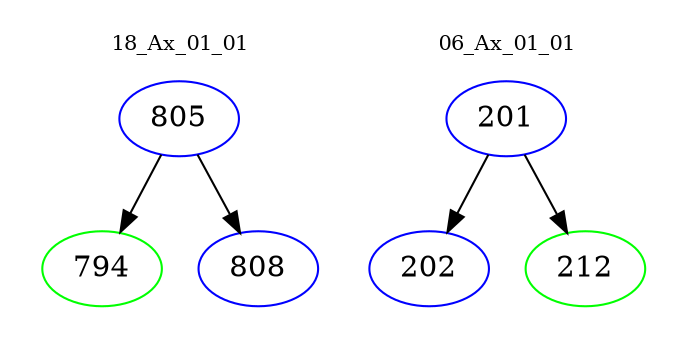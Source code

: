 digraph{
subgraph cluster_0 {
color = white
label = "18_Ax_01_01";
fontsize=10;
T0_805 [label="805", color="blue"]
T0_805 -> T0_794 [color="black"]
T0_794 [label="794", color="green"]
T0_805 -> T0_808 [color="black"]
T0_808 [label="808", color="blue"]
}
subgraph cluster_1 {
color = white
label = "06_Ax_01_01";
fontsize=10;
T1_201 [label="201", color="blue"]
T1_201 -> T1_202 [color="black"]
T1_202 [label="202", color="blue"]
T1_201 -> T1_212 [color="black"]
T1_212 [label="212", color="green"]
}
}
